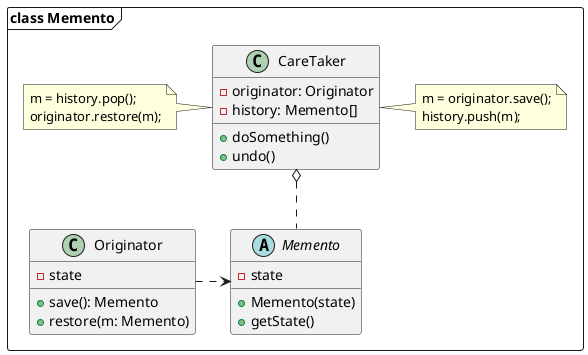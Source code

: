@startuml mainframe
package "class Memento" <<Frame>> {
  abstract class  Memento {
    -state
    +Memento(state)
    +getState()
  }

  class Originator {
    -state
    +save(): Memento
    +restore(m: Memento)
  }

  Originator ..right> Memento

  class CareTaker {
    -originator: Originator
    -history: Memento[]
    +doSomething()
    +undo()
  }

  note left of CareTaker {
    m = history.pop();
    originator.restore(m);
  }

  note right of CareTaker {
    m = originator.save();
    history.push(m);
  }

   CareTaker o.. Memento
}
@enduml